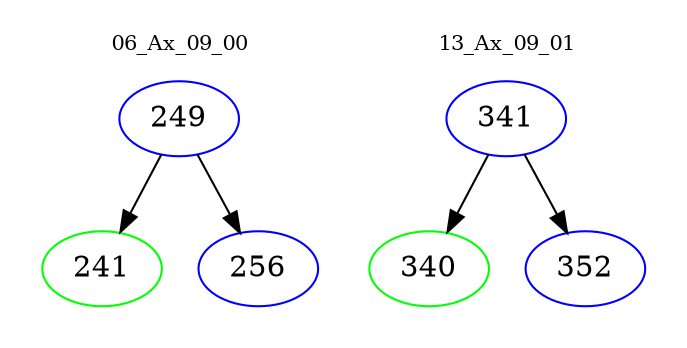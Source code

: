 digraph{
subgraph cluster_0 {
color = white
label = "06_Ax_09_00";
fontsize=10;
T0_249 [label="249", color="blue"]
T0_249 -> T0_241 [color="black"]
T0_241 [label="241", color="green"]
T0_249 -> T0_256 [color="black"]
T0_256 [label="256", color="blue"]
}
subgraph cluster_1 {
color = white
label = "13_Ax_09_01";
fontsize=10;
T1_341 [label="341", color="blue"]
T1_341 -> T1_340 [color="black"]
T1_340 [label="340", color="green"]
T1_341 -> T1_352 [color="black"]
T1_352 [label="352", color="blue"]
}
}
